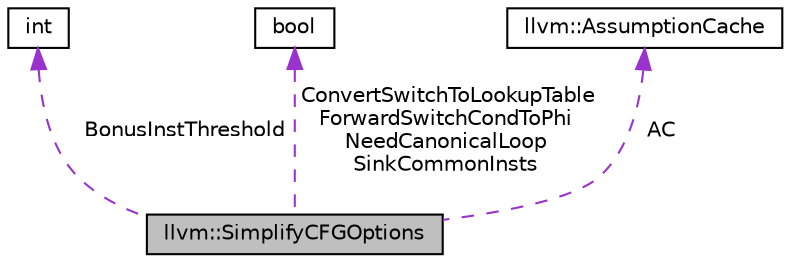 digraph "llvm::SimplifyCFGOptions"
{
 // LATEX_PDF_SIZE
  bgcolor="transparent";
  edge [fontname="Helvetica",fontsize="10",labelfontname="Helvetica",labelfontsize="10"];
  node [fontname="Helvetica",fontsize="10",shape="box"];
  Node1 [label="llvm::SimplifyCFGOptions",height=0.2,width=0.4,color="black", fillcolor="grey75", style="filled", fontcolor="black",tooltip="A set of parameters used to control the transforms in the SimplifyCFG pass."];
  Node2 -> Node1 [dir="back",color="darkorchid3",fontsize="10",style="dashed",label=" BonusInstThreshold" ,fontname="Helvetica"];
  Node2 [label="int",height=0.2,width=0.4,color="black",tooltip=" "];
  Node3 -> Node1 [dir="back",color="darkorchid3",fontsize="10",style="dashed",label=" ConvertSwitchToLookupTable\nForwardSwitchCondToPhi\nNeedCanonicalLoop\nSinkCommonInsts" ,fontname="Helvetica"];
  Node3 [label="bool",height=0.2,width=0.4,color="black",URL="$classbool.html",tooltip=" "];
  Node4 -> Node1 [dir="back",color="darkorchid3",fontsize="10",style="dashed",label=" AC" ,fontname="Helvetica"];
  Node4 [label="llvm::AssumptionCache",height=0.2,width=0.4,color="black",URL="$classllvm_1_1AssumptionCache.html",tooltip="A cache of @llvm.assume calls within a function."];
}
